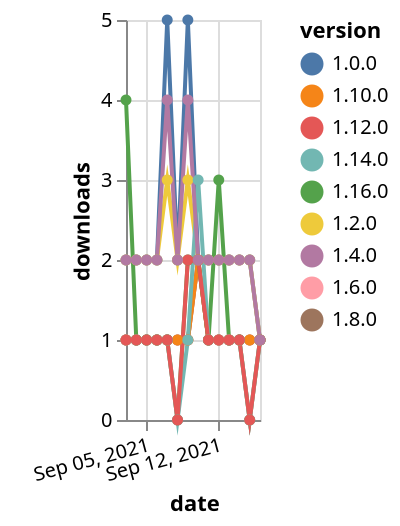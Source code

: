 {"$schema": "https://vega.github.io/schema/vega-lite/v5.json", "description": "A simple bar chart with embedded data.", "data": {"values": [{"date": "2021-09-03", "total": 247, "delta": 1, "version": "1.6.0"}, {"date": "2021-09-04", "total": 248, "delta": 1, "version": "1.6.0"}, {"date": "2021-09-05", "total": 249, "delta": 1, "version": "1.6.0"}, {"date": "2021-09-06", "total": 250, "delta": 1, "version": "1.6.0"}, {"date": "2021-09-07", "total": 251, "delta": 1, "version": "1.6.0"}, {"date": "2021-09-08", "total": 252, "delta": 1, "version": "1.6.0"}, {"date": "2021-09-09", "total": 253, "delta": 1, "version": "1.6.0"}, {"date": "2021-09-10", "total": 255, "delta": 2, "version": "1.6.0"}, {"date": "2021-09-11", "total": 256, "delta": 1, "version": "1.6.0"}, {"date": "2021-09-12", "total": 257, "delta": 1, "version": "1.6.0"}, {"date": "2021-09-13", "total": 258, "delta": 1, "version": "1.6.0"}, {"date": "2021-09-14", "total": 259, "delta": 1, "version": "1.6.0"}, {"date": "2021-09-15", "total": 260, "delta": 1, "version": "1.6.0"}, {"date": "2021-09-16", "total": 261, "delta": 1, "version": "1.6.0"}, {"date": "2021-09-03", "total": 200, "delta": 1, "version": "1.8.0"}, {"date": "2021-09-04", "total": 201, "delta": 1, "version": "1.8.0"}, {"date": "2021-09-05", "total": 202, "delta": 1, "version": "1.8.0"}, {"date": "2021-09-06", "total": 203, "delta": 1, "version": "1.8.0"}, {"date": "2021-09-07", "total": 204, "delta": 1, "version": "1.8.0"}, {"date": "2021-09-08", "total": 205, "delta": 1, "version": "1.8.0"}, {"date": "2021-09-09", "total": 206, "delta": 1, "version": "1.8.0"}, {"date": "2021-09-10", "total": 208, "delta": 2, "version": "1.8.0"}, {"date": "2021-09-11", "total": 209, "delta": 1, "version": "1.8.0"}, {"date": "2021-09-12", "total": 210, "delta": 1, "version": "1.8.0"}, {"date": "2021-09-13", "total": 211, "delta": 1, "version": "1.8.0"}, {"date": "2021-09-14", "total": 212, "delta": 1, "version": "1.8.0"}, {"date": "2021-09-15", "total": 213, "delta": 1, "version": "1.8.0"}, {"date": "2021-09-16", "total": 214, "delta": 1, "version": "1.8.0"}, {"date": "2021-09-03", "total": 182, "delta": 1, "version": "1.10.0"}, {"date": "2021-09-04", "total": 183, "delta": 1, "version": "1.10.0"}, {"date": "2021-09-05", "total": 184, "delta": 1, "version": "1.10.0"}, {"date": "2021-09-06", "total": 185, "delta": 1, "version": "1.10.0"}, {"date": "2021-09-07", "total": 186, "delta": 1, "version": "1.10.0"}, {"date": "2021-09-08", "total": 187, "delta": 1, "version": "1.10.0"}, {"date": "2021-09-09", "total": 188, "delta": 1, "version": "1.10.0"}, {"date": "2021-09-10", "total": 190, "delta": 2, "version": "1.10.0"}, {"date": "2021-09-11", "total": 191, "delta": 1, "version": "1.10.0"}, {"date": "2021-09-12", "total": 192, "delta": 1, "version": "1.10.0"}, {"date": "2021-09-13", "total": 193, "delta": 1, "version": "1.10.0"}, {"date": "2021-09-14", "total": 194, "delta": 1, "version": "1.10.0"}, {"date": "2021-09-15", "total": 195, "delta": 1, "version": "1.10.0"}, {"date": "2021-09-16", "total": 196, "delta": 1, "version": "1.10.0"}, {"date": "2021-09-03", "total": 3987, "delta": 2, "version": "1.0.0"}, {"date": "2021-09-04", "total": 3989, "delta": 2, "version": "1.0.0"}, {"date": "2021-09-05", "total": 3991, "delta": 2, "version": "1.0.0"}, {"date": "2021-09-06", "total": 3993, "delta": 2, "version": "1.0.0"}, {"date": "2021-09-07", "total": 3998, "delta": 5, "version": "1.0.0"}, {"date": "2021-09-08", "total": 4000, "delta": 2, "version": "1.0.0"}, {"date": "2021-09-09", "total": 4005, "delta": 5, "version": "1.0.0"}, {"date": "2021-09-10", "total": 4007, "delta": 2, "version": "1.0.0"}, {"date": "2021-09-11", "total": 4009, "delta": 2, "version": "1.0.0"}, {"date": "2021-09-12", "total": 4011, "delta": 2, "version": "1.0.0"}, {"date": "2021-09-13", "total": 4013, "delta": 2, "version": "1.0.0"}, {"date": "2021-09-14", "total": 4015, "delta": 2, "version": "1.0.0"}, {"date": "2021-09-15", "total": 4017, "delta": 2, "version": "1.0.0"}, {"date": "2021-09-16", "total": 4018, "delta": 1, "version": "1.0.0"}, {"date": "2021-09-03", "total": 125, "delta": 4, "version": "1.16.0"}, {"date": "2021-09-04", "total": 126, "delta": 1, "version": "1.16.0"}, {"date": "2021-09-05", "total": 127, "delta": 1, "version": "1.16.0"}, {"date": "2021-09-06", "total": 128, "delta": 1, "version": "1.16.0"}, {"date": "2021-09-07", "total": 129, "delta": 1, "version": "1.16.0"}, {"date": "2021-09-08", "total": 129, "delta": 0, "version": "1.16.0"}, {"date": "2021-09-09", "total": 131, "delta": 2, "version": "1.16.0"}, {"date": "2021-09-10", "total": 133, "delta": 2, "version": "1.16.0"}, {"date": "2021-09-11", "total": 134, "delta": 1, "version": "1.16.0"}, {"date": "2021-09-12", "total": 137, "delta": 3, "version": "1.16.0"}, {"date": "2021-09-13", "total": 138, "delta": 1, "version": "1.16.0"}, {"date": "2021-09-14", "total": 139, "delta": 1, "version": "1.16.0"}, {"date": "2021-09-15", "total": 139, "delta": 0, "version": "1.16.0"}, {"date": "2021-09-16", "total": 140, "delta": 1, "version": "1.16.0"}, {"date": "2021-09-03", "total": 2620, "delta": 2, "version": "1.2.0"}, {"date": "2021-09-04", "total": 2622, "delta": 2, "version": "1.2.0"}, {"date": "2021-09-05", "total": 2624, "delta": 2, "version": "1.2.0"}, {"date": "2021-09-06", "total": 2626, "delta": 2, "version": "1.2.0"}, {"date": "2021-09-07", "total": 2629, "delta": 3, "version": "1.2.0"}, {"date": "2021-09-08", "total": 2631, "delta": 2, "version": "1.2.0"}, {"date": "2021-09-09", "total": 2634, "delta": 3, "version": "1.2.0"}, {"date": "2021-09-10", "total": 2636, "delta": 2, "version": "1.2.0"}, {"date": "2021-09-11", "total": 2638, "delta": 2, "version": "1.2.0"}, {"date": "2021-09-12", "total": 2640, "delta": 2, "version": "1.2.0"}, {"date": "2021-09-13", "total": 2642, "delta": 2, "version": "1.2.0"}, {"date": "2021-09-14", "total": 2644, "delta": 2, "version": "1.2.0"}, {"date": "2021-09-15", "total": 2646, "delta": 2, "version": "1.2.0"}, {"date": "2021-09-16", "total": 2647, "delta": 1, "version": "1.2.0"}, {"date": "2021-09-03", "total": 198, "delta": 1, "version": "1.14.0"}, {"date": "2021-09-04", "total": 199, "delta": 1, "version": "1.14.0"}, {"date": "2021-09-05", "total": 200, "delta": 1, "version": "1.14.0"}, {"date": "2021-09-06", "total": 201, "delta": 1, "version": "1.14.0"}, {"date": "2021-09-07", "total": 202, "delta": 1, "version": "1.14.0"}, {"date": "2021-09-08", "total": 202, "delta": 0, "version": "1.14.0"}, {"date": "2021-09-09", "total": 203, "delta": 1, "version": "1.14.0"}, {"date": "2021-09-10", "total": 206, "delta": 3, "version": "1.14.0"}, {"date": "2021-09-11", "total": 207, "delta": 1, "version": "1.14.0"}, {"date": "2021-09-12", "total": 208, "delta": 1, "version": "1.14.0"}, {"date": "2021-09-13", "total": 209, "delta": 1, "version": "1.14.0"}, {"date": "2021-09-14", "total": 210, "delta": 1, "version": "1.14.0"}, {"date": "2021-09-15", "total": 210, "delta": 0, "version": "1.14.0"}, {"date": "2021-09-16", "total": 211, "delta": 1, "version": "1.14.0"}, {"date": "2021-09-03", "total": 159, "delta": 1, "version": "1.12.0"}, {"date": "2021-09-04", "total": 160, "delta": 1, "version": "1.12.0"}, {"date": "2021-09-05", "total": 161, "delta": 1, "version": "1.12.0"}, {"date": "2021-09-06", "total": 162, "delta": 1, "version": "1.12.0"}, {"date": "2021-09-07", "total": 163, "delta": 1, "version": "1.12.0"}, {"date": "2021-09-08", "total": 163, "delta": 0, "version": "1.12.0"}, {"date": "2021-09-09", "total": 165, "delta": 2, "version": "1.12.0"}, {"date": "2021-09-10", "total": 167, "delta": 2, "version": "1.12.0"}, {"date": "2021-09-11", "total": 168, "delta": 1, "version": "1.12.0"}, {"date": "2021-09-12", "total": 169, "delta": 1, "version": "1.12.0"}, {"date": "2021-09-13", "total": 170, "delta": 1, "version": "1.12.0"}, {"date": "2021-09-14", "total": 171, "delta": 1, "version": "1.12.0"}, {"date": "2021-09-15", "total": 171, "delta": 0, "version": "1.12.0"}, {"date": "2021-09-16", "total": 172, "delta": 1, "version": "1.12.0"}, {"date": "2021-09-03", "total": 2485, "delta": 2, "version": "1.4.0"}, {"date": "2021-09-04", "total": 2487, "delta": 2, "version": "1.4.0"}, {"date": "2021-09-05", "total": 2489, "delta": 2, "version": "1.4.0"}, {"date": "2021-09-06", "total": 2491, "delta": 2, "version": "1.4.0"}, {"date": "2021-09-07", "total": 2495, "delta": 4, "version": "1.4.0"}, {"date": "2021-09-08", "total": 2497, "delta": 2, "version": "1.4.0"}, {"date": "2021-09-09", "total": 2501, "delta": 4, "version": "1.4.0"}, {"date": "2021-09-10", "total": 2503, "delta": 2, "version": "1.4.0"}, {"date": "2021-09-11", "total": 2505, "delta": 2, "version": "1.4.0"}, {"date": "2021-09-12", "total": 2507, "delta": 2, "version": "1.4.0"}, {"date": "2021-09-13", "total": 2509, "delta": 2, "version": "1.4.0"}, {"date": "2021-09-14", "total": 2511, "delta": 2, "version": "1.4.0"}, {"date": "2021-09-15", "total": 2513, "delta": 2, "version": "1.4.0"}, {"date": "2021-09-16", "total": 2514, "delta": 1, "version": "1.4.0"}]}, "width": "container", "mark": {"type": "line", "point": {"filled": true}}, "encoding": {"x": {"field": "date", "type": "temporal", "timeUnit": "yearmonthdate", "title": "date", "axis": {"labelAngle": -15}}, "y": {"field": "delta", "type": "quantitative", "title": "downloads"}, "color": {"field": "version", "type": "nominal"}, "tooltip": {"field": "delta"}}}